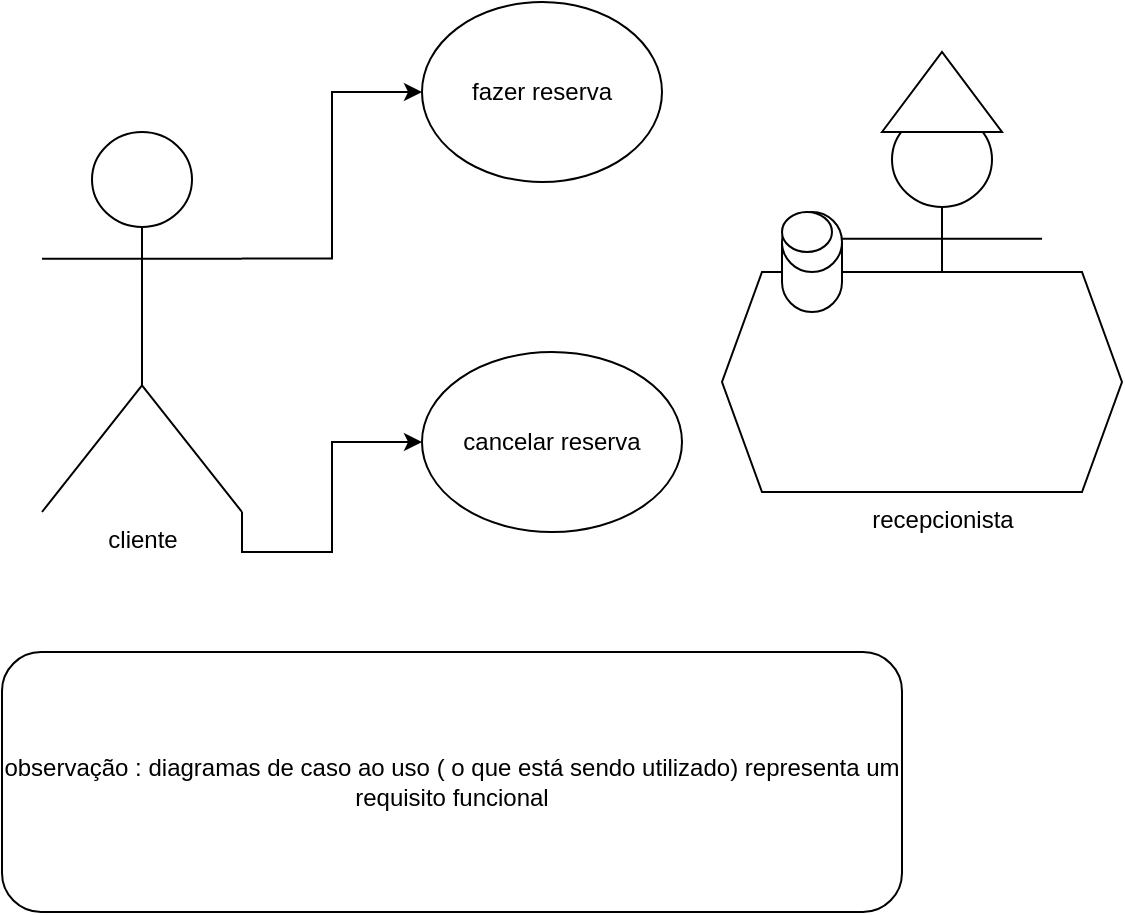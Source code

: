 <mxfile version="26.0.16" pages="2">
  <diagram name="Página-1" id="E1HN-95wdDH6UfLsAU3w">
    <mxGraphModel dx="1222" dy="618" grid="1" gridSize="10" guides="1" tooltips="1" connect="1" arrows="1" fold="1" page="1" pageScale="1" pageWidth="827" pageHeight="1169" math="0" shadow="0">
      <root>
        <mxCell id="0" />
        <mxCell id="1" parent="0" />
        <mxCell id="KZNAbbzOrLOnb-SkeCNx-12" style="edgeStyle=orthogonalEdgeStyle;rounded=0;orthogonalLoop=1;jettySize=auto;html=1;exitX=1;exitY=0.333;exitDx=0;exitDy=0;exitPerimeter=0;" edge="1" parent="1" source="KZNAbbzOrLOnb-SkeCNx-1" target="KZNAbbzOrLOnb-SkeCNx-10">
          <mxGeometry relative="1" as="geometry">
            <mxPoint x="320" y="120" as="targetPoint" />
          </mxGeometry>
        </mxCell>
        <mxCell id="KZNAbbzOrLOnb-SkeCNx-13" style="edgeStyle=orthogonalEdgeStyle;rounded=0;orthogonalLoop=1;jettySize=auto;html=1;exitX=1;exitY=1;exitDx=0;exitDy=0;exitPerimeter=0;" edge="1" parent="1" source="KZNAbbzOrLOnb-SkeCNx-1" target="KZNAbbzOrLOnb-SkeCNx-11">
          <mxGeometry relative="1" as="geometry" />
        </mxCell>
        <mxCell id="KZNAbbzOrLOnb-SkeCNx-1" value="cliente" style="shape=umlActor;verticalLabelPosition=bottom;verticalAlign=top;html=1;outlineConnect=0;" vertex="1" parent="1">
          <mxGeometry x="140" y="140" width="100" height="190" as="geometry" />
        </mxCell>
        <mxCell id="KZNAbbzOrLOnb-SkeCNx-2" value="recepcionista" style="shape=umlActor;verticalLabelPosition=bottom;verticalAlign=top;html=1;outlineConnect=0;" vertex="1" parent="1">
          <mxGeometry x="540" y="130" width="100" height="190" as="geometry" />
        </mxCell>
        <mxCell id="KZNAbbzOrLOnb-SkeCNx-3" value="" style="shape=hexagon;perimeter=hexagonPerimeter2;whiteSpace=wrap;html=1;fixedSize=1;" vertex="1" parent="1">
          <mxGeometry x="480" y="210" width="200" height="110" as="geometry" />
        </mxCell>
        <mxCell id="KZNAbbzOrLOnb-SkeCNx-4" value="" style="triangle;whiteSpace=wrap;html=1;direction=north;" vertex="1" parent="1">
          <mxGeometry x="560" y="100" width="60" height="40" as="geometry" />
        </mxCell>
        <mxCell id="KZNAbbzOrLOnb-SkeCNx-5" value="" style="shape=cylinder3;whiteSpace=wrap;html=1;boundedLbl=1;backgroundOutline=1;size=15;" vertex="1" parent="1">
          <mxGeometry x="510" y="180" width="30" height="50" as="geometry" />
        </mxCell>
        <mxCell id="KZNAbbzOrLOnb-SkeCNx-6" value="" style="ellipse;whiteSpace=wrap;html=1;" vertex="1" parent="1">
          <mxGeometry x="510" y="180" width="25" height="20" as="geometry" />
        </mxCell>
        <mxCell id="KZNAbbzOrLOnb-SkeCNx-10" value="fazer reserva" style="ellipse;whiteSpace=wrap;html=1;" vertex="1" parent="1">
          <mxGeometry x="330" y="75" width="120" height="90" as="geometry" />
        </mxCell>
        <mxCell id="KZNAbbzOrLOnb-SkeCNx-11" value="cancelar reserva" style="ellipse;whiteSpace=wrap;html=1;" vertex="1" parent="1">
          <mxGeometry x="330" y="250" width="130" height="90" as="geometry" />
        </mxCell>
        <mxCell id="KZNAbbzOrLOnb-SkeCNx-15" value="observação : diagramas de caso ao uso ( o que está sendo utilizado) representa um requisito funcional" style="rounded=1;whiteSpace=wrap;html=1;" vertex="1" parent="1">
          <mxGeometry x="120" y="400" width="450" height="130" as="geometry" />
        </mxCell>
      </root>
    </mxGraphModel>
  </diagram>
  <diagram id="bVm4wV5JOqbfKvYTUhnH" name="Página-2">
    <mxGraphModel dx="1032" dy="530" grid="1" gridSize="10" guides="1" tooltips="1" connect="1" arrows="1" fold="1" page="1" pageScale="1" pageWidth="827" pageHeight="1169" math="0" shadow="0">
      <root>
        <mxCell id="0" />
        <mxCell id="1" parent="0" />
        <mxCell id="aD3S1tOP42EshW_u576M-6" style="edgeStyle=orthogonalEdgeStyle;rounded=0;orthogonalLoop=1;jettySize=auto;html=1;exitX=1;exitY=0.333;exitDx=0;exitDy=0;exitPerimeter=0;" edge="1" parent="1" source="aD3S1tOP42EshW_u576M-1" target="aD3S1tOP42EshW_u576M-4">
          <mxGeometry relative="1" as="geometry" />
        </mxCell>
        <mxCell id="aD3S1tOP42EshW_u576M-7" style="edgeStyle=orthogonalEdgeStyle;rounded=0;orthogonalLoop=1;jettySize=auto;html=1;exitX=1;exitY=1;exitDx=0;exitDy=0;exitPerimeter=0;entryX=0;entryY=0.5;entryDx=0;entryDy=0;" edge="1" parent="1" source="aD3S1tOP42EshW_u576M-1" target="aD3S1tOP42EshW_u576M-5">
          <mxGeometry relative="1" as="geometry" />
        </mxCell>
        <mxCell id="aD3S1tOP42EshW_u576M-8" style="edgeStyle=orthogonalEdgeStyle;rounded=0;orthogonalLoop=1;jettySize=auto;html=1;exitX=0.5;exitY=0;exitDx=0;exitDy=0;exitPerimeter=0;entryX=0;entryY=0.5;entryDx=0;entryDy=0;" edge="1" parent="1" source="aD3S1tOP42EshW_u576M-1" target="aD3S1tOP42EshW_u576M-3">
          <mxGeometry relative="1" as="geometry" />
        </mxCell>
        <mxCell id="aD3S1tOP42EshW_u576M-1" value="Cliente" style="shape=umlActor;verticalLabelPosition=bottom;verticalAlign=top;html=1;outlineConnect=0;" vertex="1" parent="1">
          <mxGeometry x="20" y="80" width="90" height="140" as="geometry" />
        </mxCell>
        <mxCell id="aD3S1tOP42EshW_u576M-3" value="navegar pelo catálogo" style="ellipse;whiteSpace=wrap;html=1;fillColor=#0050ef;fontColor=#ffffff;strokeColor=#001DBC;" vertex="1" parent="1">
          <mxGeometry x="210" y="40" width="120" height="80" as="geometry" />
        </mxCell>
        <mxCell id="aD3S1tOP42EshW_u576M-4" value="colocar item no carrinho&amp;nbsp;" style="ellipse;whiteSpace=wrap;html=1;fillColor=#0050ef;fontColor=#ffffff;strokeColor=#001DBC;" vertex="1" parent="1">
          <mxGeometry x="200" y="130" width="120" height="80" as="geometry" />
        </mxCell>
        <mxCell id="aD3S1tOP42EshW_u576M-9" style="edgeStyle=orthogonalEdgeStyle;rounded=0;orthogonalLoop=1;jettySize=auto;html=1;exitX=0.5;exitY=0;exitDx=0;exitDy=0;" edge="1" parent="1" source="aD3S1tOP42EshW_u576M-5" target="aD3S1tOP42EshW_u576M-10">
          <mxGeometry relative="1" as="geometry">
            <mxPoint x="220" y="360" as="targetPoint" />
          </mxGeometry>
        </mxCell>
        <mxCell id="aD3S1tOP42EshW_u576M-18" style="edgeStyle=orthogonalEdgeStyle;rounded=0;orthogonalLoop=1;jettySize=auto;html=1;exitX=0.5;exitY=1;exitDx=0;exitDy=0;entryX=0;entryY=0.5;entryDx=0;entryDy=0;" edge="1" parent="1" source="aD3S1tOP42EshW_u576M-5" target="aD3S1tOP42EshW_u576M-19">
          <mxGeometry relative="1" as="geometry">
            <mxPoint x="600" y="440" as="targetPoint" />
          </mxGeometry>
        </mxCell>
        <mxCell id="aD3S1tOP42EshW_u576M-5" value="finalizar compra&lt;span style=&quot;color: rgba(0, 0, 0, 0); font-family: monospace; font-size: 0px; text-align: start; text-wrap-mode: nowrap;&quot;&gt;%3CmxGraphModel%3E%3Croot%3E%3CmxCell%20id%3D%220%22%2F%3E%3CmxCell%20id%3D%221%22%20parent%3D%220%22%2F%3E%3CmxCell%20id%3D%222%22%20value%3D%22%26lt%3Bspan%20style%3D%26quot%3Bcolor%3A%20rgba(0%2C%200%2C%200%2C%200)%3B%20font-family%3A%20monospace%3B%20font-size%3A%200px%3B%20text-align%3A%20start%3B%20text-wrap-mode%3A%20nowrap%3B%26quot%3B%26gt%3B%253CmxGraphModel%253E%253Croot%253E%253CmxCell%2520id%253D%25220%2522%252F%253E%253CmxCell%2520id%253D%25221%2522%2520parent%253D%25220%2522%252F%253E%253CmxCell%2520id%253D%25222%2522%2520value%253D%2522%2522%2520style%253D%2522ellipse%253BwhiteSpace%253Dwrap%253Bhtml%253D1%253B%2522%2520vertex%253D%25221%2522%2520parent%253D%25221%2522%253E%253CmxGeometry%2520x%253D%2522360%2522%2520y%253D%2522130%2522%2520width%253D%2522120%2522%2520height%253D%252280%2522%2520as%253D%2522geometry%2522%252F%253E%253C%252FmxCell%253E%253C%252Froot%253E%253C%252FmxGraphModel%253E%26lt%3B%2Fspan%26gt%3B%22%20style%3D%22ellipse%3BwhiteSpace%3Dwrap%3Bhtml%3D1%3B%22%20vertex%3D%221%22%20parent%3D%221%22%3E%3CmxGeometry%20x%3D%22370%22%20y%3D%22140%22%20width%3D%22120%22%20height%3D%2280%22%20as%3D%22geometry%22%2F%3E%3C%2FmxCell%3E%3C%2Froot%3E%3C%2FmxGraphModel%3E&lt;/span&gt;" style="ellipse;whiteSpace=wrap;html=1;fillColor=#e3c800;fontColor=#000000;strokeColor=#B09500;" vertex="1" parent="1">
          <mxGeometry x="160" y="420" width="120" height="80" as="geometry" />
        </mxCell>
        <mxCell id="aD3S1tOP42EshW_u576M-10" value="informar endereço" style="ellipse;whiteSpace=wrap;html=1;fillColor=#e3c800;fontColor=#000000;strokeColor=#B09500;" vertex="1" parent="1">
          <mxGeometry x="160" y="280" width="120" height="80" as="geometry" />
        </mxCell>
        <mxCell id="aD3S1tOP42EshW_u576M-13" style="edgeStyle=orthogonalEdgeStyle;rounded=0;orthogonalLoop=1;jettySize=auto;html=1;exitX=0;exitY=0.5;exitDx=0;exitDy=0;entryX=1;entryY=0.5;entryDx=0;entryDy=0;" edge="1" parent="1" source="aD3S1tOP42EshW_u576M-11" target="aD3S1tOP42EshW_u576M-5">
          <mxGeometry relative="1" as="geometry" />
        </mxCell>
        <mxCell id="aD3S1tOP42EshW_u576M-11" value="preencher dados do cartão de crédito" style="ellipse;whiteSpace=wrap;html=1;fillColor=#e3c800;fontColor=#000000;strokeColor=#B09500;" vertex="1" parent="1">
          <mxGeometry x="330" y="270" width="120" height="80" as="geometry" />
        </mxCell>
        <mxCell id="aD3S1tOP42EshW_u576M-15" value="Enviar email" style="ellipse;whiteSpace=wrap;html=1;fillColor=#e51400;fontColor=#ffffff;strokeColor=#B20000;" vertex="1" parent="1">
          <mxGeometry x="350" y="90" width="120" height="80" as="geometry" />
        </mxCell>
        <mxCell id="aD3S1tOP42EshW_u576M-17" value="" style="edgeStyle=orthogonalEdgeStyle;rounded=0;orthogonalLoop=1;jettySize=auto;html=1;exitX=0;exitY=0.5;exitDx=0;exitDy=0;" edge="1" parent="1" source="aD3S1tOP42EshW_u576M-16" target="aD3S1tOP42EshW_u576M-11">
          <mxGeometry relative="1" as="geometry" />
        </mxCell>
        <mxCell id="aD3S1tOP42EshW_u576M-16" value="verificar dados do cartão de crédito" style="ellipse;whiteSpace=wrap;html=1;fillColor=#fa6800;fontColor=#000000;strokeColor=#C73500;" vertex="1" parent="1">
          <mxGeometry x="570" y="250" width="130" height="80" as="geometry" />
        </mxCell>
        <mxCell id="aD3S1tOP42EshW_u576M-19" value="faturar compra" style="ellipse;whiteSpace=wrap;html=1;fillColor=#fa6800;fontColor=#000000;strokeColor=#C73500;" vertex="1" parent="1">
          <mxGeometry x="590" y="400" width="130" height="80" as="geometry" />
        </mxCell>
        <mxCell id="aD3S1tOP42EshW_u576M-25" style="edgeStyle=orthogonalEdgeStyle;rounded=0;orthogonalLoop=1;jettySize=auto;html=1;exitX=0;exitY=0.333;exitDx=0;exitDy=0;exitPerimeter=0;entryX=1;entryY=0.5;entryDx=0;entryDy=0;" edge="1" parent="1" source="aD3S1tOP42EshW_u576M-21" target="aD3S1tOP42EshW_u576M-15">
          <mxGeometry relative="1" as="geometry" />
        </mxCell>
        <mxCell id="aD3S1tOP42EshW_u576M-26" value="" style="edgeStyle=orthogonalEdgeStyle;rounded=0;orthogonalLoop=1;jettySize=auto;html=1;" edge="1" parent="1" source="aD3S1tOP42EshW_u576M-21" target="aD3S1tOP42EshW_u576M-16">
          <mxGeometry relative="1" as="geometry" />
        </mxCell>
        <mxCell id="aD3S1tOP42EshW_u576M-21" value="sistema" style="shape=umlActor;verticalLabelPosition=bottom;verticalAlign=top;html=1;outlineConnect=0;" vertex="1" parent="1">
          <mxGeometry x="500" y="70" width="90" height="140" as="geometry" />
        </mxCell>
        <mxCell id="aD3S1tOP42EshW_u576M-22" style="edgeStyle=orthogonalEdgeStyle;rounded=0;orthogonalLoop=1;jettySize=auto;html=1;exitX=0.5;exitY=0;exitDx=0;exitDy=0;entryX=0;entryY=1;entryDx=0;entryDy=0;entryPerimeter=0;" edge="1" parent="1" source="aD3S1tOP42EshW_u576M-16" target="aD3S1tOP42EshW_u576M-21">
          <mxGeometry relative="1" as="geometry" />
        </mxCell>
        <mxCell id="aD3S1tOP42EshW_u576M-23" style="edgeStyle=orthogonalEdgeStyle;rounded=0;orthogonalLoop=1;jettySize=auto;html=1;exitX=1;exitY=0.5;exitDx=0;exitDy=0;entryX=1;entryY=1;entryDx=0;entryDy=0;entryPerimeter=0;" edge="1" parent="1" source="aD3S1tOP42EshW_u576M-19" target="aD3S1tOP42EshW_u576M-21">
          <mxGeometry relative="1" as="geometry">
            <Array as="points">
              <mxPoint x="740" y="440" />
              <mxPoint x="740" y="210" />
            </Array>
          </mxGeometry>
        </mxCell>
        <mxCell id="a7bnZvBlZTokewP7c96D-1" value="Comprar produto" style="edgeStyle=none;orthogonalLoop=1;jettySize=auto;html=1;rounded=0;" edge="1" parent="1">
          <mxGeometry width="80" relative="1" as="geometry">
            <mxPoint x="380" y="590" as="sourcePoint" />
            <mxPoint x="460" y="590" as="targetPoint" />
            <Array as="points" />
          </mxGeometry>
        </mxCell>
      </root>
    </mxGraphModel>
  </diagram>
</mxfile>
